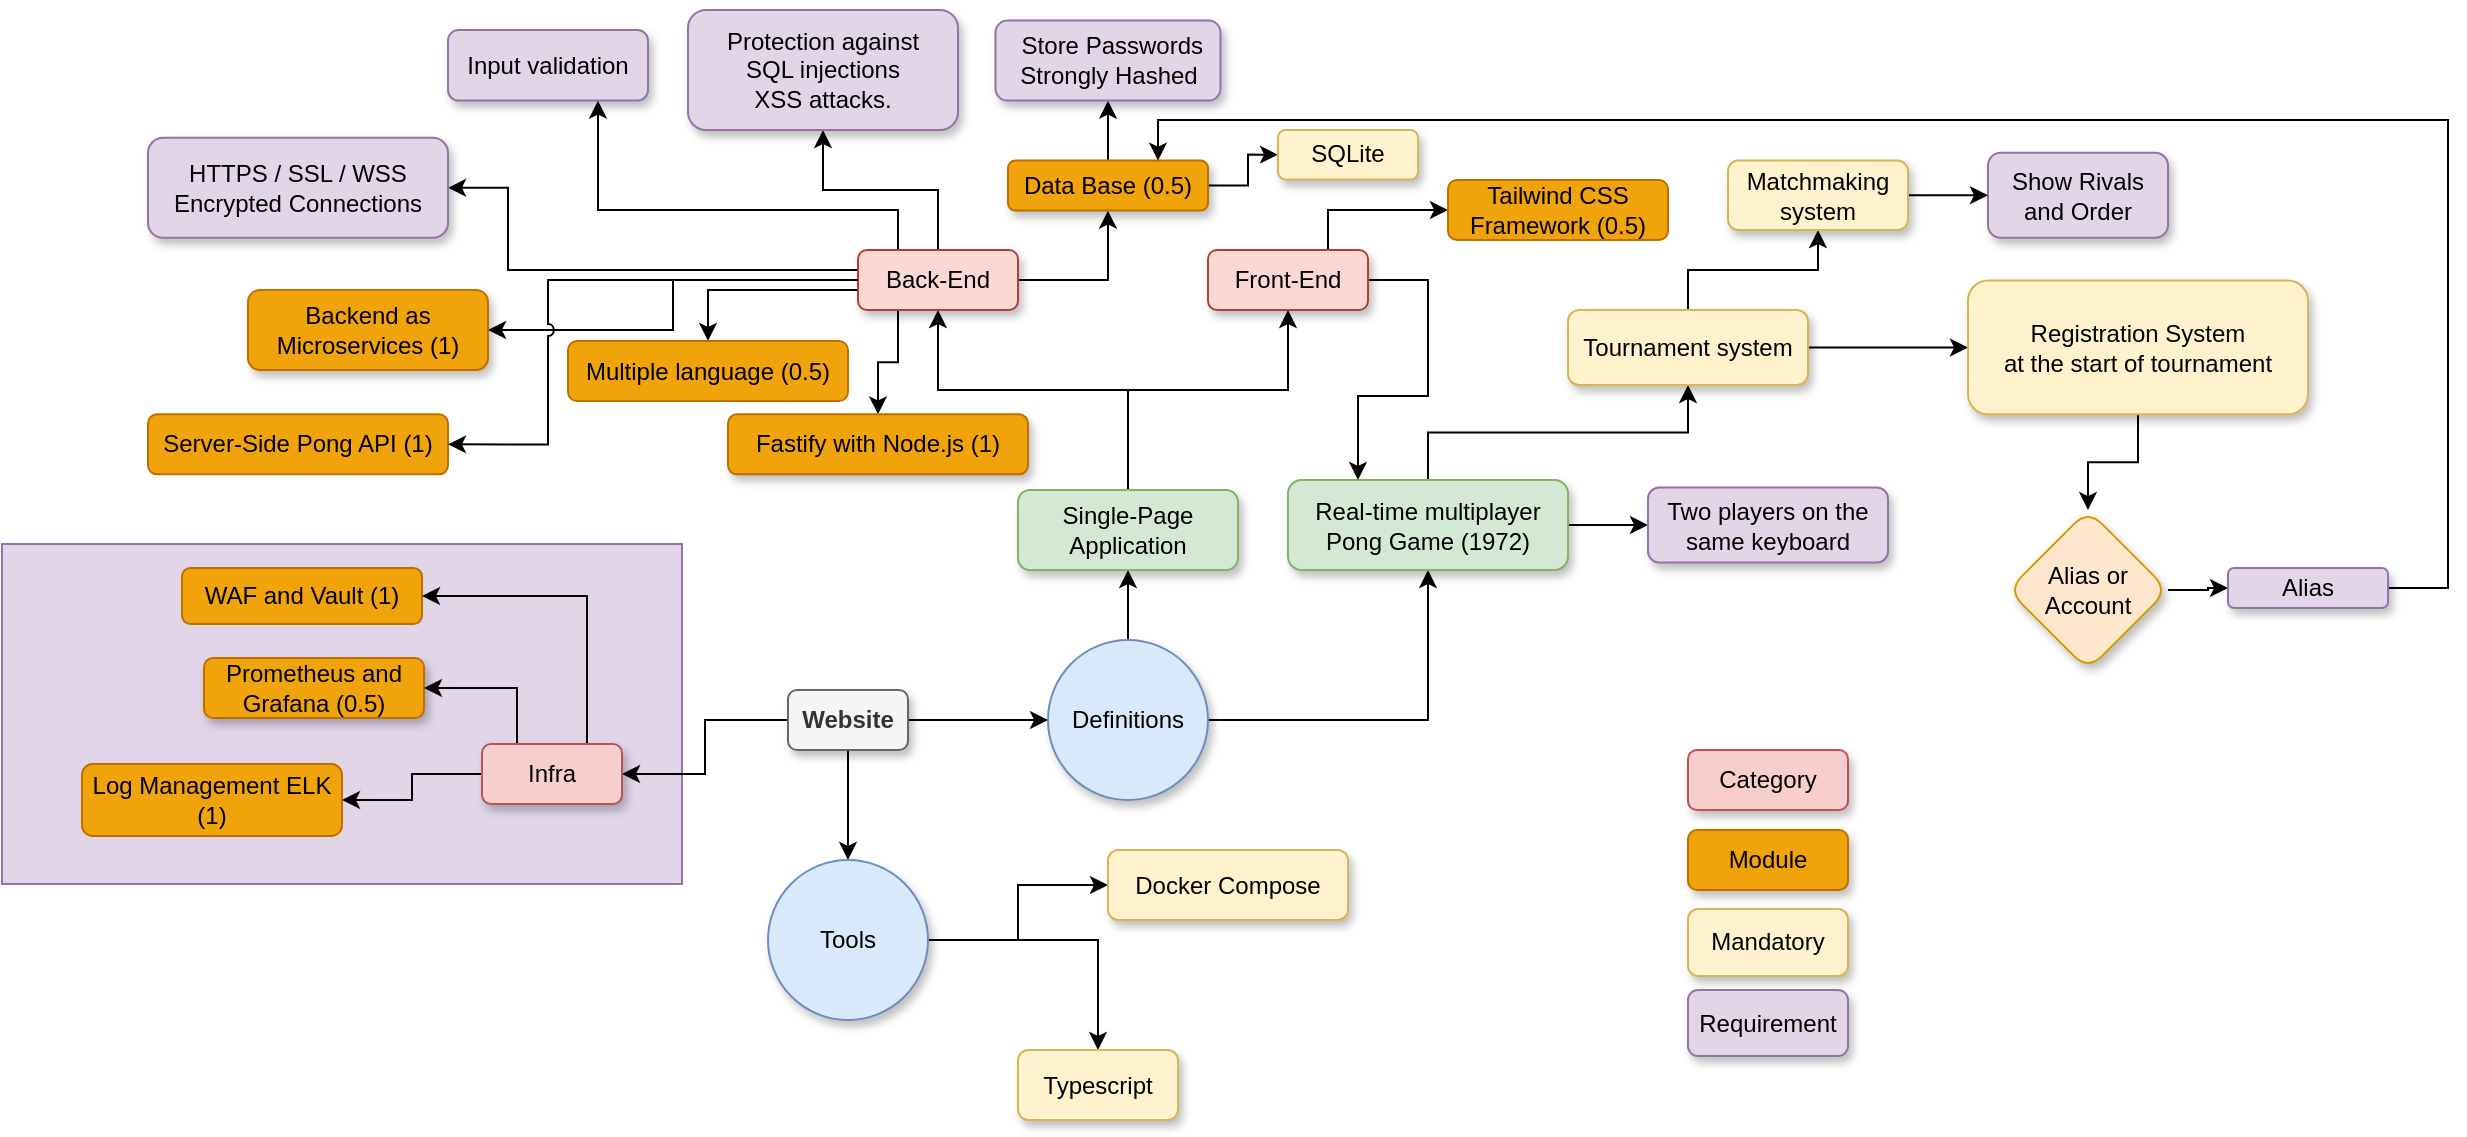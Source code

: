 <mxfile version="26.1.1">
  <diagram id="6a731a19-8d31-9384-78a2-239565b7b9f0" name="Page-1">
    <mxGraphModel dx="2514" dy="1503" grid="1" gridSize="10" guides="1" tooltips="1" connect="1" arrows="1" fold="1" page="1" pageScale="1" pageWidth="1169" pageHeight="827" background="none" math="0" shadow="0">
      <root>
        <mxCell id="0" />
        <mxCell id="1" parent="0" />
        <mxCell id="XNldy6t5Upyu5XOo2lcR-6" value="" style="rounded=0;whiteSpace=wrap;html=1;fillColor=#e1d5e7;strokeColor=#9673a6;" parent="1" vertex="1">
          <mxGeometry x="77" y="297" width="340" height="170" as="geometry" />
        </mxCell>
        <mxCell id="0eoKsBQXeEa_ZbMd40bB-1783" value="" style="edgeStyle=orthogonalEdgeStyle;rounded=0;orthogonalLoop=1;jettySize=auto;html=1;" parent="1" source="0eoKsBQXeEa_ZbMd40bB-1780" target="0eoKsBQXeEa_ZbMd40bB-1782" edge="1">
          <mxGeometry relative="1" as="geometry" />
        </mxCell>
        <mxCell id="0eoKsBQXeEa_ZbMd40bB-1785" value="" style="edgeStyle=orthogonalEdgeStyle;rounded=0;orthogonalLoop=1;jettySize=auto;html=1;" parent="1" source="0eoKsBQXeEa_ZbMd40bB-1780" target="0eoKsBQXeEa_ZbMd40bB-1784" edge="1">
          <mxGeometry relative="1" as="geometry" />
        </mxCell>
        <mxCell id="0eoKsBQXeEa_ZbMd40bB-1789" value="" style="edgeStyle=orthogonalEdgeStyle;rounded=0;orthogonalLoop=1;jettySize=auto;html=1;" parent="1" source="0eoKsBQXeEa_ZbMd40bB-1780" target="0eoKsBQXeEa_ZbMd40bB-1788" edge="1">
          <mxGeometry relative="1" as="geometry" />
        </mxCell>
        <mxCell id="0eoKsBQXeEa_ZbMd40bB-1791" value="" style="edgeStyle=orthogonalEdgeStyle;rounded=0;orthogonalLoop=1;jettySize=auto;html=1;" parent="1" source="0eoKsBQXeEa_ZbMd40bB-1780" target="0eoKsBQXeEa_ZbMd40bB-1790" edge="1">
          <mxGeometry relative="1" as="geometry" />
        </mxCell>
        <mxCell id="XNldy6t5Upyu5XOo2lcR-8" style="edgeStyle=orthogonalEdgeStyle;rounded=0;orthogonalLoop=1;jettySize=auto;html=1;entryX=1;entryY=0.5;entryDx=0;entryDy=0;" parent="1" source="0eoKsBQXeEa_ZbMd40bB-1780" target="0eoKsBQXeEa_ZbMd40bB-1864" edge="1">
          <mxGeometry relative="1" as="geometry" />
        </mxCell>
        <mxCell id="0eoKsBQXeEa_ZbMd40bB-1780" value="Website" style="text;html=1;align=center;verticalAlign=middle;whiteSpace=wrap;rounded=1;shadow=1;glass=0;fillColor=#f5f5f5;fontColor=#333333;strokeColor=#666666;fontStyle=1" parent="1" vertex="1">
          <mxGeometry x="470" y="370" width="60" height="30" as="geometry" />
        </mxCell>
        <mxCell id="0eoKsBQXeEa_ZbMd40bB-1817" value="" style="edgeStyle=orthogonalEdgeStyle;rounded=0;orthogonalLoop=1;jettySize=auto;html=1;" parent="1" source="0eoKsBQXeEa_ZbMd40bB-1782" target="0eoKsBQXeEa_ZbMd40bB-1816" edge="1">
          <mxGeometry relative="1" as="geometry">
            <Array as="points">
              <mxPoint x="640" y="220" />
              <mxPoint x="545" y="220" />
            </Array>
          </mxGeometry>
        </mxCell>
        <mxCell id="0eoKsBQXeEa_ZbMd40bB-1820" value="" style="edgeStyle=orthogonalEdgeStyle;rounded=0;orthogonalLoop=1;jettySize=auto;html=1;" parent="1" source="0eoKsBQXeEa_ZbMd40bB-1782" target="0eoKsBQXeEa_ZbMd40bB-1819" edge="1">
          <mxGeometry relative="1" as="geometry">
            <Array as="points">
              <mxPoint x="640" y="220" />
              <mxPoint x="720" y="220" />
            </Array>
          </mxGeometry>
        </mxCell>
        <mxCell id="0eoKsBQXeEa_ZbMd40bB-1782" value="Single-Page Application" style="text;html=1;align=center;verticalAlign=middle;whiteSpace=wrap;rounded=1;fillColor=#d5e8d4;strokeColor=#82b366;shadow=1;glass=0;" parent="1" vertex="1">
          <mxGeometry x="585" y="270" width="110" height="40" as="geometry" />
        </mxCell>
        <mxCell id="0eoKsBQXeEa_ZbMd40bB-1797" value="" style="edgeStyle=orthogonalEdgeStyle;rounded=0;orthogonalLoop=1;jettySize=auto;html=1;" parent="1" source="0eoKsBQXeEa_ZbMd40bB-1784" target="0eoKsBQXeEa_ZbMd40bB-1796" edge="1">
          <mxGeometry relative="1" as="geometry" />
        </mxCell>
        <mxCell id="0eoKsBQXeEa_ZbMd40bB-1799" value="" style="edgeStyle=orthogonalEdgeStyle;rounded=0;orthogonalLoop=1;jettySize=auto;html=1;" parent="1" source="0eoKsBQXeEa_ZbMd40bB-1784" target="0eoKsBQXeEa_ZbMd40bB-1798" edge="1">
          <mxGeometry relative="1" as="geometry" />
        </mxCell>
        <mxCell id="0eoKsBQXeEa_ZbMd40bB-1784" value="Real-time multiplayer Pong Game&amp;nbsp;(1972)" style="whiteSpace=wrap;html=1;fillColor=#d5e8d4;strokeColor=#82b366;rounded=1;shadow=1;glass=0;" parent="1" vertex="1">
          <mxGeometry x="720" y="265" width="140" height="45" as="geometry" />
        </mxCell>
        <mxCell id="0eoKsBQXeEa_ZbMd40bB-1788" value="Definitions" style="ellipse;whiteSpace=wrap;html=1;fillColor=#dae8fc;strokeColor=#6c8ebf;gradientColor=none;rounded=1;shadow=1;glass=0;" parent="1" vertex="1">
          <mxGeometry x="600" y="345" width="80" height="80" as="geometry" />
        </mxCell>
        <mxCell id="0eoKsBQXeEa_ZbMd40bB-1793" value="" style="edgeStyle=orthogonalEdgeStyle;rounded=0;orthogonalLoop=1;jettySize=auto;html=1;" parent="1" source="0eoKsBQXeEa_ZbMd40bB-1790" target="0eoKsBQXeEa_ZbMd40bB-1792" edge="1">
          <mxGeometry relative="1" as="geometry" />
        </mxCell>
        <mxCell id="0eoKsBQXeEa_ZbMd40bB-1795" value="" style="edgeStyle=orthogonalEdgeStyle;rounded=0;orthogonalLoop=1;jettySize=auto;html=1;" parent="1" source="0eoKsBQXeEa_ZbMd40bB-1790" target="0eoKsBQXeEa_ZbMd40bB-1794" edge="1">
          <mxGeometry relative="1" as="geometry" />
        </mxCell>
        <mxCell id="0eoKsBQXeEa_ZbMd40bB-1790" value="Tools" style="ellipse;whiteSpace=wrap;html=1;fillColor=#dae8fc;strokeColor=#6c8ebf;gradientColor=none;rounded=1;shadow=1;glass=0;" parent="1" vertex="1">
          <mxGeometry x="460" y="455" width="80" height="80" as="geometry" />
        </mxCell>
        <mxCell id="0eoKsBQXeEa_ZbMd40bB-1792" value="Typescript" style="whiteSpace=wrap;html=1;fillColor=#fff2cc;strokeColor=#d6b656;rounded=1;shadow=1;glass=0;" parent="1" vertex="1">
          <mxGeometry x="585" y="550" width="80" height="35" as="geometry" />
        </mxCell>
        <mxCell id="0eoKsBQXeEa_ZbMd40bB-1794" value="Docker Compose" style="whiteSpace=wrap;html=1;fillColor=#fff2cc;strokeColor=#d6b656;rounded=1;shadow=1;glass=0;" parent="1" vertex="1">
          <mxGeometry x="630" y="450" width="120" height="35" as="geometry" />
        </mxCell>
        <mxCell id="0eoKsBQXeEa_ZbMd40bB-1796" value="Two players on the same keyboard" style="whiteSpace=wrap;html=1;fillColor=#e1d5e7;strokeColor=#9673a6;rounded=1;shadow=1;glass=0;" parent="1" vertex="1">
          <mxGeometry x="900" y="268.75" width="120" height="37.5" as="geometry" />
        </mxCell>
        <mxCell id="0eoKsBQXeEa_ZbMd40bB-1803" value="" style="edgeStyle=orthogonalEdgeStyle;rounded=0;orthogonalLoop=1;jettySize=auto;html=1;" parent="1" source="0eoKsBQXeEa_ZbMd40bB-1798" target="0eoKsBQXeEa_ZbMd40bB-1802" edge="1">
          <mxGeometry relative="1" as="geometry" />
        </mxCell>
        <mxCell id="0eoKsBQXeEa_ZbMd40bB-1812" value="" style="edgeStyle=orthogonalEdgeStyle;rounded=0;orthogonalLoop=1;jettySize=auto;html=1;" parent="1" source="0eoKsBQXeEa_ZbMd40bB-1798" target="0eoKsBQXeEa_ZbMd40bB-1811" edge="1">
          <mxGeometry relative="1" as="geometry" />
        </mxCell>
        <mxCell id="0eoKsBQXeEa_ZbMd40bB-1798" value="Tournament system" style="whiteSpace=wrap;html=1;fillColor=#fff2cc;strokeColor=#d6b656;rounded=1;shadow=1;glass=0;" parent="1" vertex="1">
          <mxGeometry x="860" y="180" width="120" height="37.5" as="geometry" />
        </mxCell>
        <mxCell id="0eoKsBQXeEa_ZbMd40bB-1800" value="Show Rivals and Order" style="whiteSpace=wrap;html=1;fillColor=#e1d5e7;strokeColor=#9673a6;rounded=1;shadow=1;glass=0;" parent="1" vertex="1">
          <mxGeometry x="1070" y="101.4" width="90" height="42.5" as="geometry" />
        </mxCell>
        <mxCell id="0eoKsBQXeEa_ZbMd40bB-1806" value="" style="edgeStyle=orthogonalEdgeStyle;rounded=0;orthogonalLoop=1;jettySize=auto;html=1;" parent="1" source="0eoKsBQXeEa_ZbMd40bB-1802" target="0eoKsBQXeEa_ZbMd40bB-1805" edge="1">
          <mxGeometry relative="1" as="geometry" />
        </mxCell>
        <mxCell id="0eoKsBQXeEa_ZbMd40bB-1802" value="Registration System&lt;div&gt;at the start of tournament&lt;/div&gt;" style="whiteSpace=wrap;html=1;fillColor=#fff2cc;strokeColor=#d6b656;rounded=1;shadow=1;glass=0;" parent="1" vertex="1">
          <mxGeometry x="1060" y="165.31" width="170" height="66.87" as="geometry" />
        </mxCell>
        <mxCell id="XNldy6t5Upyu5XOo2lcR-5" value="" style="edgeStyle=orthogonalEdgeStyle;rounded=0;orthogonalLoop=1;jettySize=auto;html=1;" parent="1" source="0eoKsBQXeEa_ZbMd40bB-1805" target="XNldy6t5Upyu5XOo2lcR-4" edge="1">
          <mxGeometry relative="1" as="geometry" />
        </mxCell>
        <mxCell id="0eoKsBQXeEa_ZbMd40bB-1805" value="Alias or Account" style="rhombus;whiteSpace=wrap;html=1;fillColor=#ffe6cc;strokeColor=#d79b00;rounded=1;shadow=1;glass=0;" parent="1" vertex="1">
          <mxGeometry x="1080" y="280.005" width="80" height="80" as="geometry" />
        </mxCell>
        <mxCell id="0eoKsBQXeEa_ZbMd40bB-1815" style="edgeStyle=orthogonalEdgeStyle;rounded=0;orthogonalLoop=1;jettySize=auto;html=1;" parent="1" source="0eoKsBQXeEa_ZbMd40bB-1811" target="0eoKsBQXeEa_ZbMd40bB-1800" edge="1">
          <mxGeometry relative="1" as="geometry" />
        </mxCell>
        <mxCell id="0eoKsBQXeEa_ZbMd40bB-1811" value="Matchmaking system" style="whiteSpace=wrap;html=1;fillColor=#fff2cc;strokeColor=#d6b656;rounded=1;shadow=1;glass=0;" parent="1" vertex="1">
          <mxGeometry x="940" y="105.31" width="90" height="34.69" as="geometry" />
        </mxCell>
        <mxCell id="0eoKsBQXeEa_ZbMd40bB-1828" value="" style="edgeStyle=orthogonalEdgeStyle;rounded=0;orthogonalLoop=1;jettySize=auto;html=1;" parent="1" source="0eoKsBQXeEa_ZbMd40bB-1816" target="0eoKsBQXeEa_ZbMd40bB-1827" edge="1">
          <mxGeometry relative="1" as="geometry" />
        </mxCell>
        <mxCell id="0eoKsBQXeEa_ZbMd40bB-1843" style="edgeStyle=orthogonalEdgeStyle;rounded=0;orthogonalLoop=1;jettySize=auto;html=1;entryX=1;entryY=0.5;entryDx=0;entryDy=0;" parent="1" source="0eoKsBQXeEa_ZbMd40bB-1816" target="0eoKsBQXeEa_ZbMd40bB-1832" edge="1">
          <mxGeometry relative="1" as="geometry">
            <Array as="points">
              <mxPoint x="330" y="160" />
              <mxPoint x="330" y="119" />
            </Array>
          </mxGeometry>
        </mxCell>
        <mxCell id="0eoKsBQXeEa_ZbMd40bB-1844" style="edgeStyle=orthogonalEdgeStyle;rounded=0;orthogonalLoop=1;jettySize=auto;html=1;exitX=0.25;exitY=0;exitDx=0;exitDy=0;entryX=0.75;entryY=1;entryDx=0;entryDy=0;" parent="1" source="0eoKsBQXeEa_ZbMd40bB-1816" target="0eoKsBQXeEa_ZbMd40bB-1834" edge="1">
          <mxGeometry relative="1" as="geometry">
            <Array as="points">
              <mxPoint x="525" y="130" />
              <mxPoint x="375" y="130" />
            </Array>
          </mxGeometry>
        </mxCell>
        <mxCell id="0eoKsBQXeEa_ZbMd40bB-1851" style="edgeStyle=orthogonalEdgeStyle;rounded=0;orthogonalLoop=1;jettySize=auto;html=1;exitX=0.25;exitY=1;exitDx=0;exitDy=0;" parent="1" source="0eoKsBQXeEa_ZbMd40bB-1816" target="0eoKsBQXeEa_ZbMd40bB-1850" edge="1">
          <mxGeometry relative="1" as="geometry" />
        </mxCell>
        <mxCell id="0eoKsBQXeEa_ZbMd40bB-1853" style="edgeStyle=orthogonalEdgeStyle;rounded=0;orthogonalLoop=1;jettySize=auto;html=1;exitX=1;exitY=0.5;exitDx=0;exitDy=0;" parent="1" source="0eoKsBQXeEa_ZbMd40bB-1816" target="0eoKsBQXeEa_ZbMd40bB-1822" edge="1">
          <mxGeometry relative="1" as="geometry" />
        </mxCell>
        <mxCell id="0eoKsBQXeEa_ZbMd40bB-1874" style="edgeStyle=orthogonalEdgeStyle;rounded=0;orthogonalLoop=1;jettySize=auto;html=1;entryX=1;entryY=0.5;entryDx=0;entryDy=0;" parent="1" source="0eoKsBQXeEa_ZbMd40bB-1816" target="0eoKsBQXeEa_ZbMd40bB-1871" edge="1">
          <mxGeometry relative="1" as="geometry" />
        </mxCell>
        <mxCell id="0eoKsBQXeEa_ZbMd40bB-1877" style="edgeStyle=orthogonalEdgeStyle;rounded=0;orthogonalLoop=1;jettySize=auto;html=1;entryX=0.5;entryY=0;entryDx=0;entryDy=0;" parent="1" source="0eoKsBQXeEa_ZbMd40bB-1816" target="0eoKsBQXeEa_ZbMd40bB-1876" edge="1">
          <mxGeometry relative="1" as="geometry">
            <Array as="points">
              <mxPoint x="430" y="170" />
            </Array>
          </mxGeometry>
        </mxCell>
        <mxCell id="0eoKsBQXeEa_ZbMd40bB-1816" value="Back-End" style="whiteSpace=wrap;html=1;fillColor=#fad9d5;strokeColor=#ae4132;rounded=1;shadow=1;glass=0;" parent="1" vertex="1">
          <mxGeometry x="505" y="150" width="80" height="30" as="geometry" />
        </mxCell>
        <mxCell id="0eoKsBQXeEa_ZbMd40bB-1821" style="edgeStyle=orthogonalEdgeStyle;rounded=0;orthogonalLoop=1;jettySize=auto;html=1;entryX=0.25;entryY=0;entryDx=0;entryDy=0;" parent="1" source="0eoKsBQXeEa_ZbMd40bB-1819" target="0eoKsBQXeEa_ZbMd40bB-1784" edge="1">
          <mxGeometry relative="1" as="geometry">
            <Array as="points">
              <mxPoint x="790" y="165" />
              <mxPoint x="790" y="223" />
              <mxPoint x="755" y="223" />
            </Array>
          </mxGeometry>
        </mxCell>
        <mxCell id="0eoKsBQXeEa_ZbMd40bB-1859" style="edgeStyle=orthogonalEdgeStyle;rounded=0;orthogonalLoop=1;jettySize=auto;html=1;exitX=0.75;exitY=0;exitDx=0;exitDy=0;entryX=0;entryY=0.5;entryDx=0;entryDy=0;" parent="1" source="0eoKsBQXeEa_ZbMd40bB-1819" target="0eoKsBQXeEa_ZbMd40bB-1858" edge="1">
          <mxGeometry relative="1" as="geometry" />
        </mxCell>
        <mxCell id="0eoKsBQXeEa_ZbMd40bB-1819" value="Front-End" style="whiteSpace=wrap;html=1;fillColor=#fad9d5;strokeColor=#ae4132;rounded=1;shadow=1;glass=0;" parent="1" vertex="1">
          <mxGeometry x="680" y="150" width="80" height="30" as="geometry" />
        </mxCell>
        <mxCell id="0eoKsBQXeEa_ZbMd40bB-1825" value="" style="edgeStyle=orthogonalEdgeStyle;rounded=0;orthogonalLoop=1;jettySize=auto;html=1;" parent="1" source="0eoKsBQXeEa_ZbMd40bB-1822" target="0eoKsBQXeEa_ZbMd40bB-1824" edge="1">
          <mxGeometry relative="1" as="geometry" />
        </mxCell>
        <mxCell id="0eoKsBQXeEa_ZbMd40bB-1857" style="edgeStyle=orthogonalEdgeStyle;rounded=0;orthogonalLoop=1;jettySize=auto;html=1;entryX=0;entryY=0.5;entryDx=0;entryDy=0;" parent="1" source="0eoKsBQXeEa_ZbMd40bB-1822" target="0eoKsBQXeEa_ZbMd40bB-1856" edge="1">
          <mxGeometry relative="1" as="geometry" />
        </mxCell>
        <mxCell id="0eoKsBQXeEa_ZbMd40bB-1822" value="Data&amp;nbsp;&lt;span style=&quot;background-color: transparent; color: light-dark(rgb(0, 0, 0), rgb(255, 255, 255));&quot;&gt;Base (0.5)&lt;/span&gt;" style="whiteSpace=wrap;html=1;fillColor=#f0a30a;strokeColor=#BD7000;rounded=1;shadow=1;glass=0;fontColor=#000000;" parent="1" vertex="1">
          <mxGeometry x="580" y="105.31" width="100" height="25" as="geometry" />
        </mxCell>
        <mxCell id="0eoKsBQXeEa_ZbMd40bB-1824" value="&amp;nbsp;Store Passwords Strongly Hashed" style="whiteSpace=wrap;html=1;fillColor=#e1d5e7;strokeColor=#9673a6;rounded=1;shadow=1;glass=0;" parent="1" vertex="1">
          <mxGeometry x="573.75" y="35.31" width="112.5" height="40" as="geometry" />
        </mxCell>
        <mxCell id="0eoKsBQXeEa_ZbMd40bB-1827" value="&lt;div&gt;Protection against&lt;/div&gt;SQL injections&lt;div&gt;XSS attacks.&lt;/div&gt;" style="whiteSpace=wrap;html=1;fillColor=#e1d5e7;strokeColor=#9673a6;rounded=1;shadow=1;glass=0;" parent="1" vertex="1">
          <mxGeometry x="420" y="30" width="135" height="60" as="geometry" />
        </mxCell>
        <mxCell id="0eoKsBQXeEa_ZbMd40bB-1832" value="HTTPS / SSL / WSS&lt;div&gt;Encrypted Connections&lt;/div&gt;" style="rounded=1;whiteSpace=wrap;html=1;fillColor=#e1d5e7;strokeColor=#9673a6;shadow=1;" parent="1" vertex="1">
          <mxGeometry x="150" y="93.9" width="150" height="50" as="geometry" />
        </mxCell>
        <mxCell id="0eoKsBQXeEa_ZbMd40bB-1834" value="Input validation" style="rounded=1;whiteSpace=wrap;html=1;fillColor=#e1d5e7;strokeColor=#9673a6;shadow=1;" parent="1" vertex="1">
          <mxGeometry x="300" y="40" width="100" height="35.31" as="geometry" />
        </mxCell>
        <mxCell id="0eoKsBQXeEa_ZbMd40bB-1847" value="Prometheus and Grafana (0.5)" style="whiteSpace=wrap;html=1;fillColor=#f0a30a;strokeColor=#BD7000;rounded=1;shadow=1;glass=0;fontColor=#000000;" parent="1" vertex="1">
          <mxGeometry x="178" y="354" width="110" height="30" as="geometry" />
        </mxCell>
        <mxCell id="0eoKsBQXeEa_ZbMd40bB-1850" value="Fastify with Node.js (1)" style="rounded=1;whiteSpace=wrap;html=1;fillColor=#f0a30a;fontColor=#000000;strokeColor=#BD7000;shadow=1;" parent="1" vertex="1">
          <mxGeometry x="440" y="232.18" width="150" height="30" as="geometry" />
        </mxCell>
        <mxCell id="0eoKsBQXeEa_ZbMd40bB-1856" value="SQLite" style="rounded=1;whiteSpace=wrap;html=1;fillColor=#fff2cc;strokeColor=#d6b656;shadow=1;" parent="1" vertex="1">
          <mxGeometry x="715" y="90" width="70" height="24.69" as="geometry" />
        </mxCell>
        <mxCell id="0eoKsBQXeEa_ZbMd40bB-1858" value="Tailwind CSS Framework (0.5)" style="rounded=1;whiteSpace=wrap;html=1;fillColor=#f0a30a;fontColor=#000000;strokeColor=#BD7000;" parent="1" vertex="1">
          <mxGeometry x="800" y="115" width="110" height="30" as="geometry" />
        </mxCell>
        <mxCell id="0eoKsBQXeEa_ZbMd40bB-1861" value="WAF and Vault (1)" style="rounded=1;whiteSpace=wrap;html=1;fillColor=#f0a30a;fontColor=#000000;strokeColor=#BD7000;" parent="1" vertex="1">
          <mxGeometry x="167" y="309" width="120" height="28" as="geometry" />
        </mxCell>
        <mxCell id="0eoKsBQXeEa_ZbMd40bB-1869" value="" style="edgeStyle=orthogonalEdgeStyle;rounded=0;orthogonalLoop=1;jettySize=auto;html=1;" parent="1" source="0eoKsBQXeEa_ZbMd40bB-1864" target="0eoKsBQXeEa_ZbMd40bB-1867" edge="1">
          <mxGeometry relative="1" as="geometry" />
        </mxCell>
        <mxCell id="XNldy6t5Upyu5XOo2lcR-2" style="edgeStyle=orthogonalEdgeStyle;rounded=0;orthogonalLoop=1;jettySize=auto;html=1;exitX=0.25;exitY=0;exitDx=0;exitDy=0;entryX=1;entryY=0.5;entryDx=0;entryDy=0;" parent="1" source="0eoKsBQXeEa_ZbMd40bB-1864" target="0eoKsBQXeEa_ZbMd40bB-1847" edge="1">
          <mxGeometry relative="1" as="geometry" />
        </mxCell>
        <mxCell id="XNldy6t5Upyu5XOo2lcR-3" style="edgeStyle=orthogonalEdgeStyle;rounded=0;orthogonalLoop=1;jettySize=auto;html=1;exitX=0.75;exitY=0;exitDx=0;exitDy=0;entryX=1;entryY=0.5;entryDx=0;entryDy=0;" parent="1" source="0eoKsBQXeEa_ZbMd40bB-1864" target="0eoKsBQXeEa_ZbMd40bB-1861" edge="1">
          <mxGeometry relative="1" as="geometry" />
        </mxCell>
        <mxCell id="0eoKsBQXeEa_ZbMd40bB-1864" value="Infra" style="rounded=1;whiteSpace=wrap;html=1;shadow=1;fillColor=#f8cecc;strokeColor=#b85450;" parent="1" vertex="1">
          <mxGeometry x="317" y="397" width="70" height="30" as="geometry" />
        </mxCell>
        <mxCell id="0eoKsBQXeEa_ZbMd40bB-1867" value="Log Management ELK (1)" style="rounded=1;whiteSpace=wrap;html=1;fillColor=#f0a30a;fontColor=#000000;strokeColor=#BD7000;" parent="1" vertex="1">
          <mxGeometry x="117" y="407" width="130" height="36" as="geometry" />
        </mxCell>
        <mxCell id="0eoKsBQXeEa_ZbMd40bB-1871" value="Backend as Microservices (1)" style="rounded=1;whiteSpace=wrap;html=1;shadow=1;fillColor=#f0a30a;fontColor=#000000;strokeColor=#BD7000;" parent="1" vertex="1">
          <mxGeometry x="200" y="170" width="120" height="40" as="geometry" />
        </mxCell>
        <mxCell id="0eoKsBQXeEa_ZbMd40bB-1876" value="Multiple language (0.5)" style="rounded=1;whiteSpace=wrap;html=1;fillColor=#F0A30A;fontColor=#000000;strokeColor=#BD7000;" parent="1" vertex="1">
          <mxGeometry x="360" y="195.5" width="140" height="30" as="geometry" />
        </mxCell>
        <mxCell id="0eoKsBQXeEa_ZbMd40bB-1878" value="Server-Side Pong API (1)" style="rounded=1;whiteSpace=wrap;html=1;fillColor=#f0a30a;fontColor=#000000;strokeColor=#BD7000;" parent="1" vertex="1">
          <mxGeometry x="150" y="232.18" width="150" height="30" as="geometry" />
        </mxCell>
        <mxCell id="0eoKsBQXeEa_ZbMd40bB-1880" style="edgeStyle=orthogonalEdgeStyle;rounded=0;orthogonalLoop=1;jettySize=auto;html=1;entryX=1;entryY=0.5;entryDx=0;entryDy=0;jumpStyle=arc;" parent="1" source="0eoKsBQXeEa_ZbMd40bB-1816" target="0eoKsBQXeEa_ZbMd40bB-1878" edge="1">
          <mxGeometry relative="1" as="geometry">
            <Array as="points">
              <mxPoint x="350" y="165" />
              <mxPoint x="350" y="247" />
            </Array>
          </mxGeometry>
        </mxCell>
        <mxCell id="XNldy6t5Upyu5XOo2lcR-10" style="edgeStyle=orthogonalEdgeStyle;rounded=0;orthogonalLoop=1;jettySize=auto;html=1;entryX=0.75;entryY=0;entryDx=0;entryDy=0;exitX=1;exitY=0.5;exitDx=0;exitDy=0;" parent="1" source="XNldy6t5Upyu5XOo2lcR-4" target="0eoKsBQXeEa_ZbMd40bB-1822" edge="1">
          <mxGeometry relative="1" as="geometry">
            <Array as="points">
              <mxPoint x="1300" y="319" />
              <mxPoint x="1300" y="85" />
              <mxPoint x="655" y="85" />
            </Array>
          </mxGeometry>
        </mxCell>
        <mxCell id="XNldy6t5Upyu5XOo2lcR-4" value="Alias" style="whiteSpace=wrap;html=1;fillColor=#e1d5e7;strokeColor=#9673a6;rounded=1;shadow=1;glass=0;" parent="1" vertex="1">
          <mxGeometry x="1190" y="309" width="80" height="20" as="geometry" />
        </mxCell>
        <mxCell id="DTcRTfG6511kTRRSzhu4-1" value="Module" style="rounded=1;whiteSpace=wrap;html=1;fillColor=#f0a30a;fontColor=#000000;strokeColor=#BD7000;shadow=1;" vertex="1" parent="1">
          <mxGeometry x="920" y="440" width="80" height="30" as="geometry" />
        </mxCell>
        <mxCell id="DTcRTfG6511kTRRSzhu4-2" value="Mandatory" style="whiteSpace=wrap;html=1;fillColor=#fff2cc;strokeColor=#d6b656;rounded=1;shadow=1;glass=0;" vertex="1" parent="1">
          <mxGeometry x="920" y="479.5" width="80" height="33.5" as="geometry" />
        </mxCell>
        <mxCell id="DTcRTfG6511kTRRSzhu4-4" value="Requirement" style="whiteSpace=wrap;html=1;fillColor=#e1d5e7;strokeColor=#9673a6;rounded=1;shadow=1;glass=0;" vertex="1" parent="1">
          <mxGeometry x="920" y="520" width="80" height="33" as="geometry" />
        </mxCell>
        <mxCell id="DTcRTfG6511kTRRSzhu4-7" value="Category" style="rounded=1;whiteSpace=wrap;html=1;shadow=1;fillColor=#f8cecc;strokeColor=#b85450;" vertex="1" parent="1">
          <mxGeometry x="920" y="400" width="80" height="30" as="geometry" />
        </mxCell>
      </root>
    </mxGraphModel>
  </diagram>
</mxfile>
